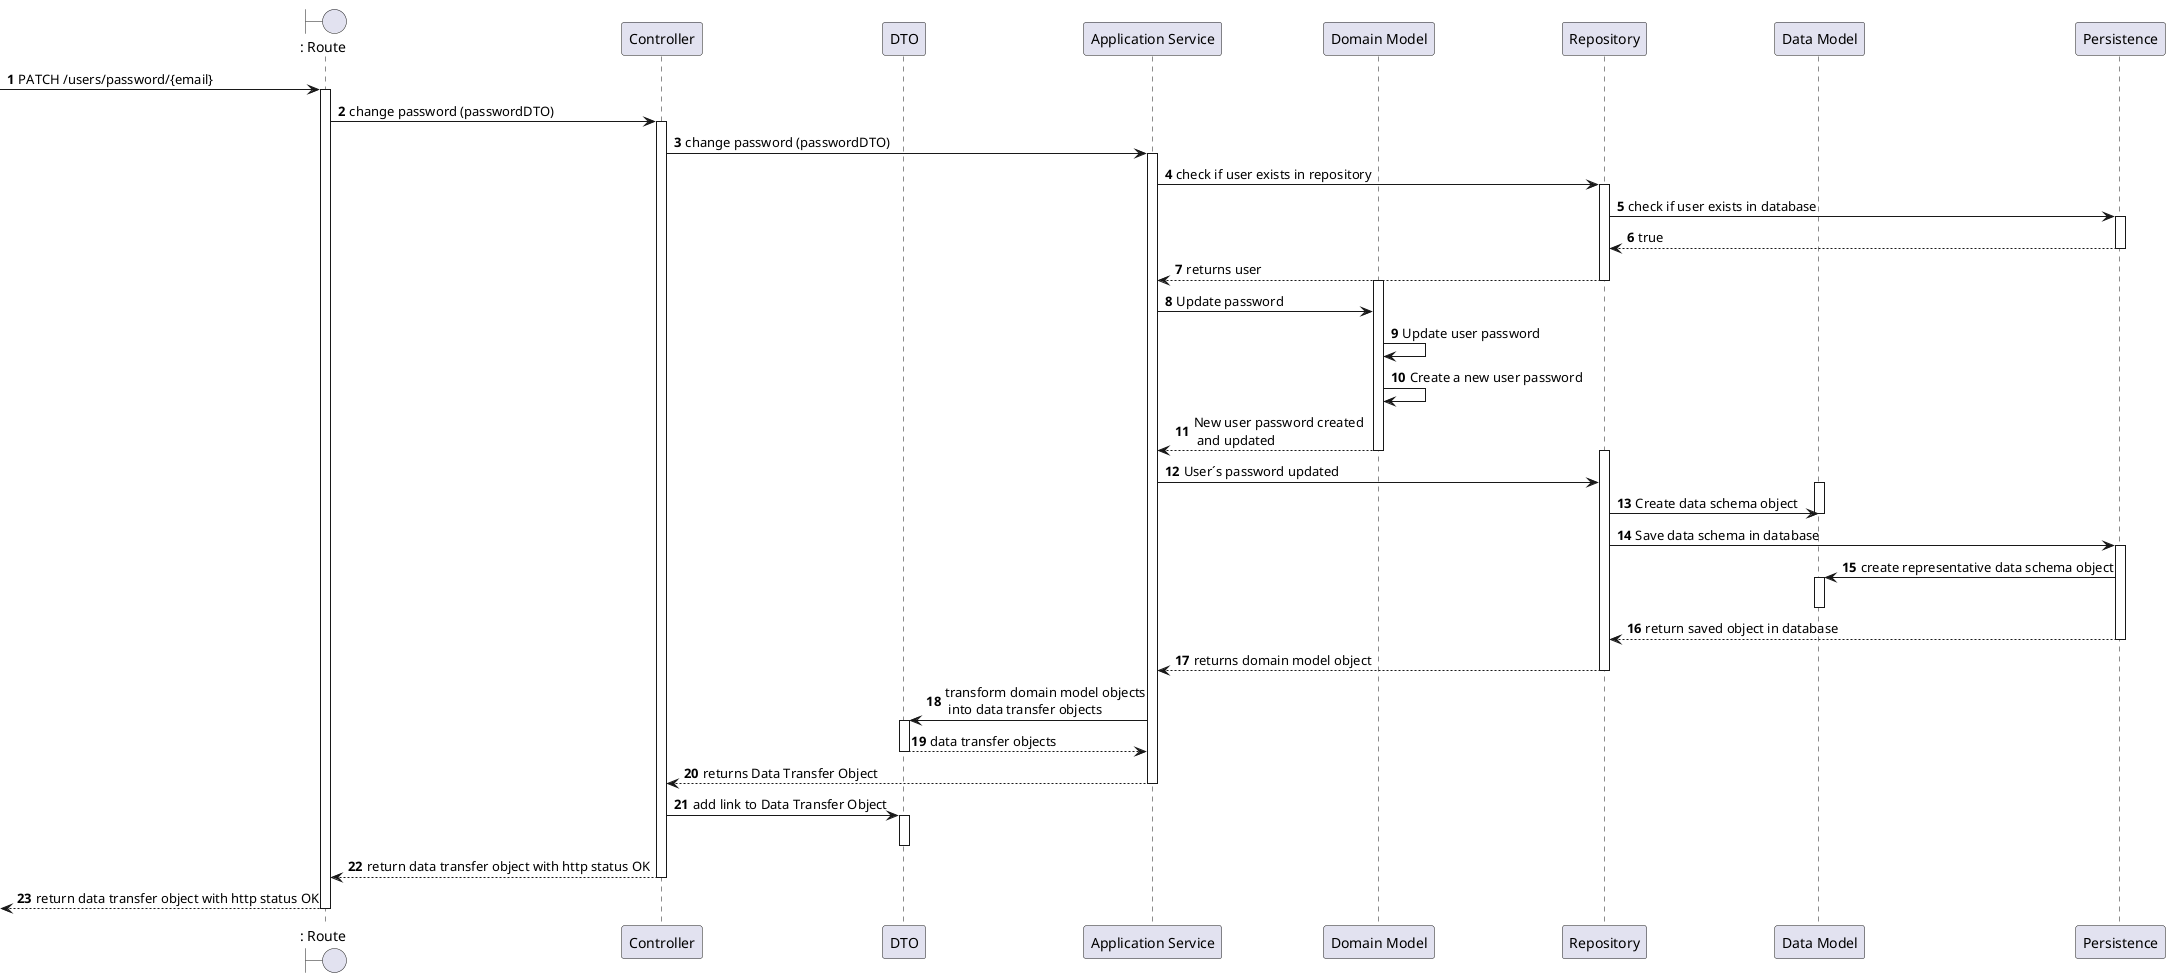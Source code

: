 @startuml
autonumber
boundary ": Route" as route

-> route : PATCH /users/password/{email}
activate route
route -> "Controller" as controller : change password (passwordDTO)
activate controller
participant DTO
controller -> "Application Service" as AppServ : change password (passwordDTO)
activate AppServ
participant "Domain Model" as DM
AppServ -> "Repository" as repo : check if user exists in repository
activate repo
participant "Data Model" as dtm
participant "Persistence" as persistence
repo -> persistence : check if user exists in database
activate persistence
persistence --> repo : true
deactivate persistence
repo --> AppServ : returns user
deactivate repo
activate DM
AppServ -> DM : Update password
DM -> DM : Update user password
DM -> DM : Create a new user password
DM --> AppServ : New user password created \n and updated
deactivate DM
activate repo
AppServ -> repo : User´s password updated

activate dtm
repo -> dtm : Create data schema object
deactivate dtm
repo -> persistence  ++: Save data schema in database
persistence ->  dtm : create representative data schema object
activate dtm
deactivate dtm
persistence --> repo : return saved object in database

deactivate persistence
repo --> AppServ : returns domain model object
deactivate repo
AppServ -> DTO : transform domain model objects\n into data transfer objects
activate DTO
DTO --> AppServ : data transfer objects
deactivate DTO
AppServ -->controller : returns Data Transfer Object
deactivate AppServ
controller -> DTO : add link to Data Transfer Object
activate DTO
deactivate DTO
controller --> route : return data transfer object with http status OK
deactivate controller
<-- route : return data transfer object with http status OK
deactivate route

@enduml